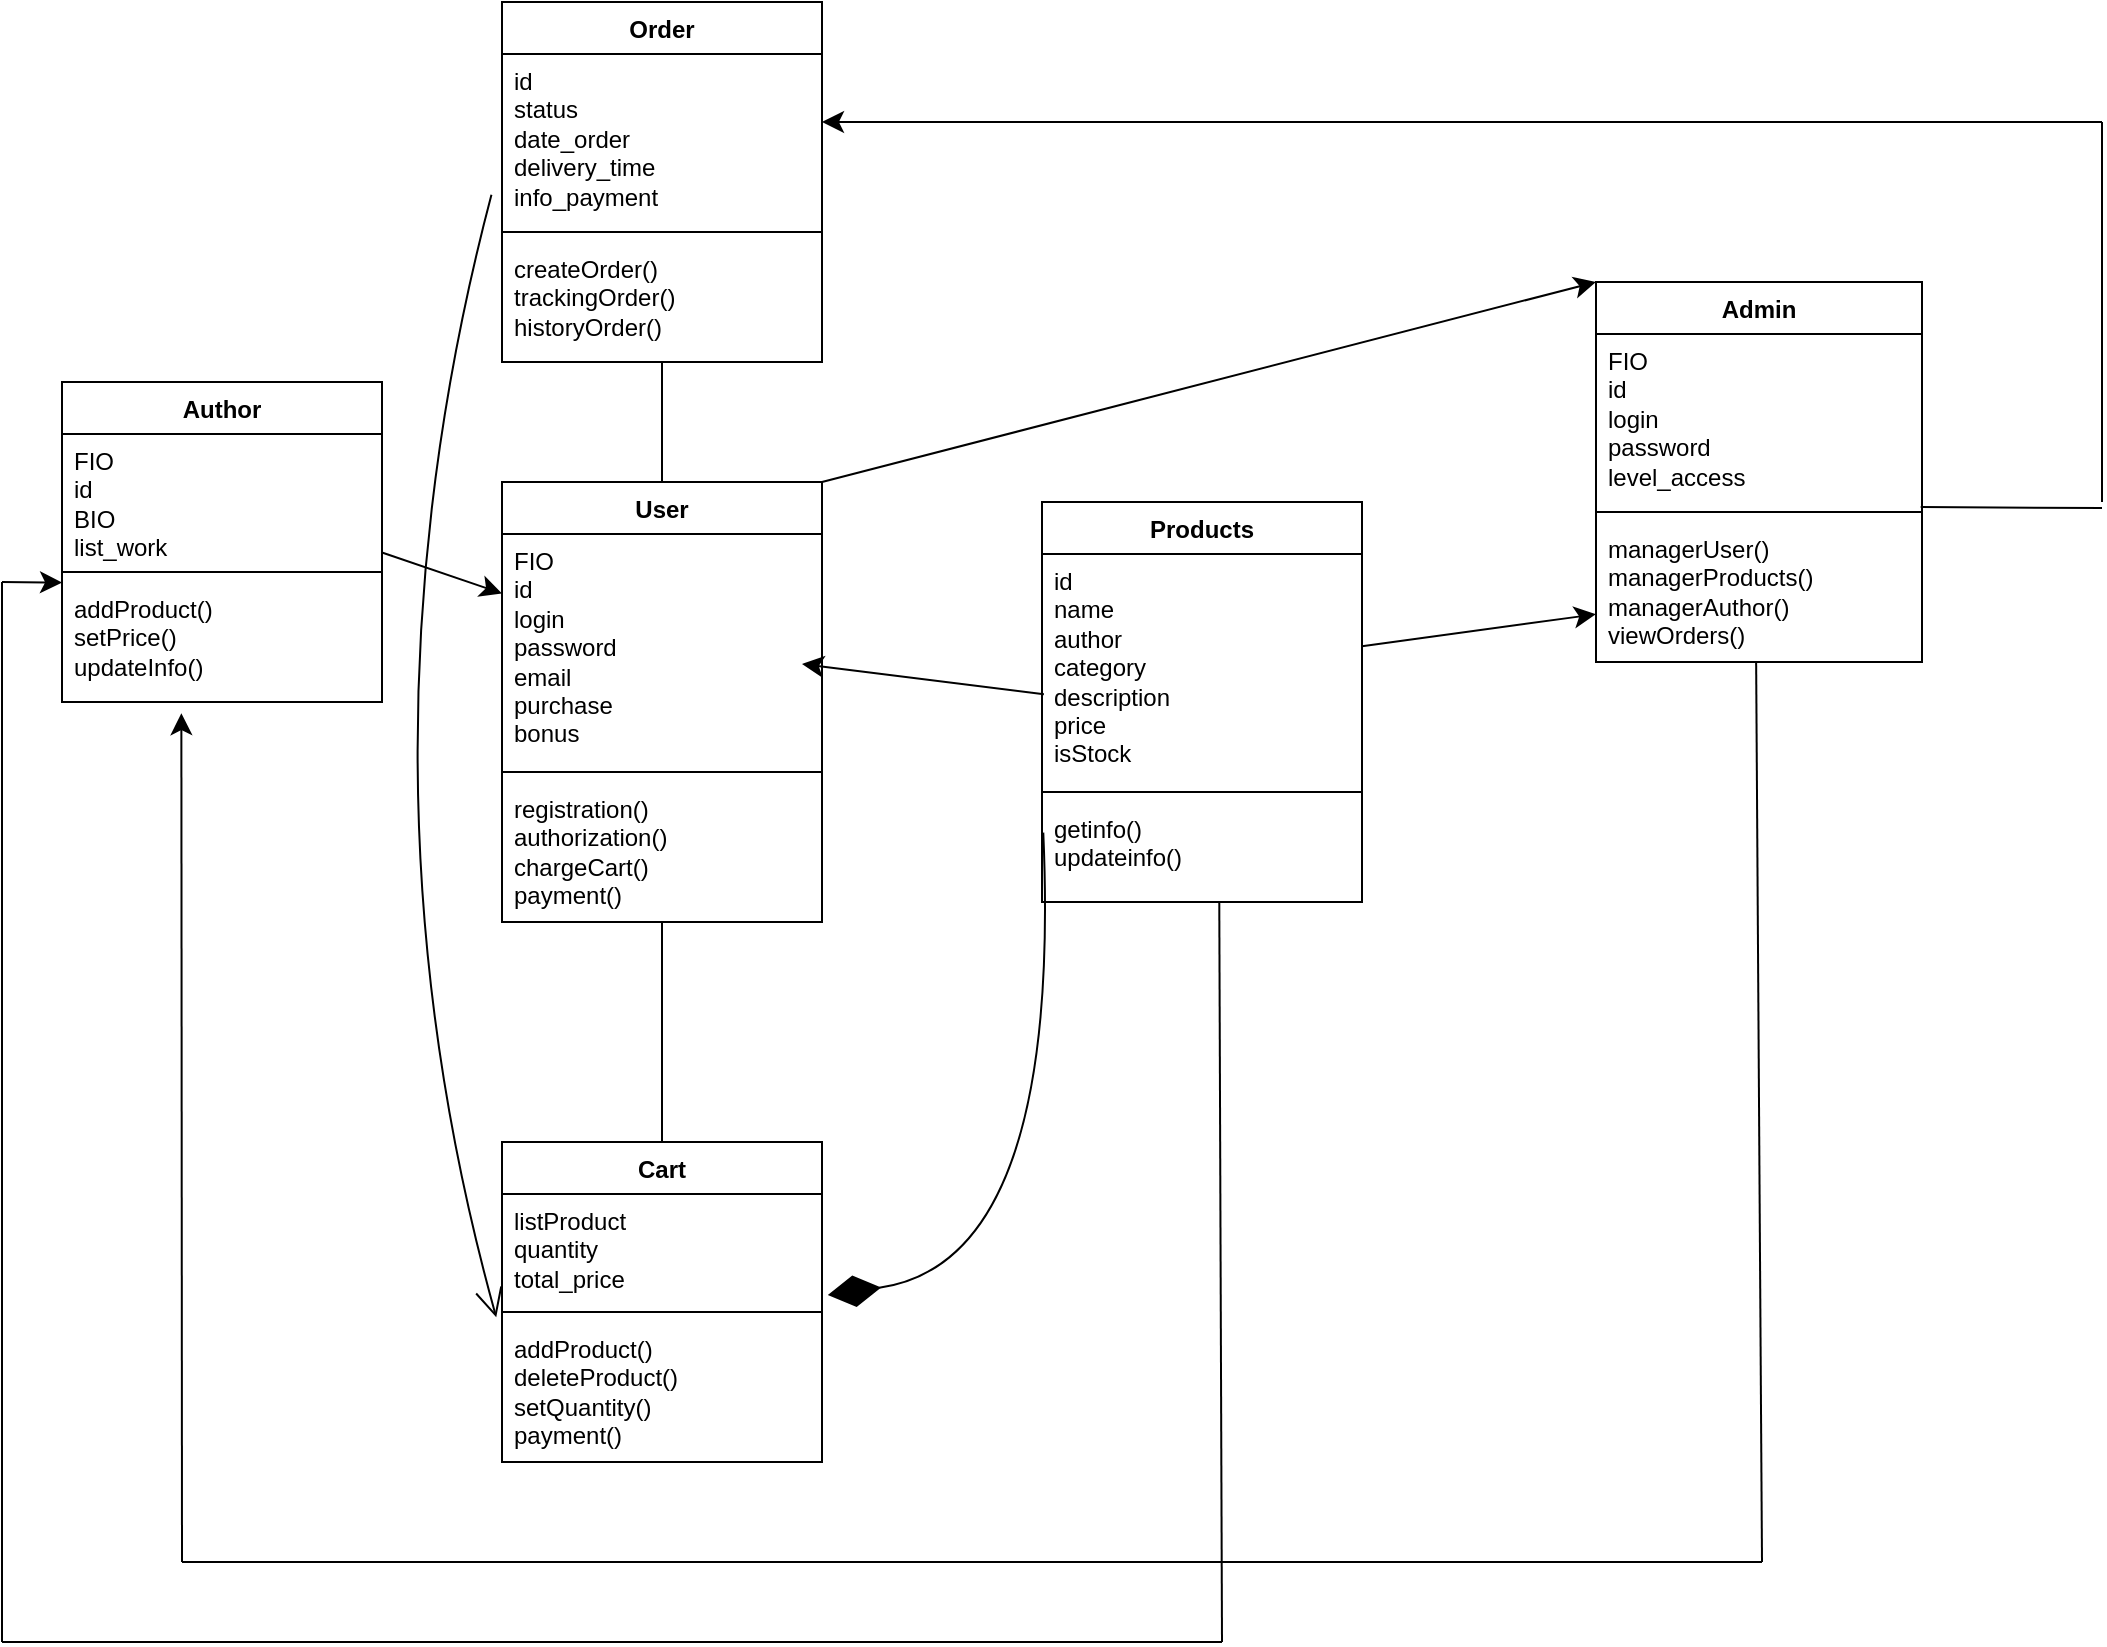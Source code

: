 <mxfile version="24.6.4" type="github">
  <diagram name="Страница — 1" id="VDZSmeSXkAvrDKCOVdHw">
    <mxGraphModel dx="1713" dy="1095" grid="1" gridSize="10" guides="1" tooltips="1" connect="1" arrows="1" fold="1" page="1" pageScale="1" pageWidth="827" pageHeight="1169" math="0" shadow="0">
      <root>
        <mxCell id="0" />
        <mxCell id="1" parent="0" />
        <mxCell id="7gXbQuAfjd_cv0Ir8azA-43" value="" style="edgeStyle=none;curved=1;rounded=0;orthogonalLoop=1;jettySize=auto;html=1;fontSize=12;startSize=8;endSize=8;" edge="1" parent="1" source="7gXbQuAfjd_cv0Ir8azA-5" target="7gXbQuAfjd_cv0Ir8azA-14">
          <mxGeometry relative="1" as="geometry" />
        </mxCell>
        <mxCell id="7gXbQuAfjd_cv0Ir8azA-5" value="&lt;font style=&quot;vertical-align: inherit;&quot;&gt;&lt;font style=&quot;vertical-align: inherit;&quot;&gt;Order&lt;/font&gt;&lt;/font&gt;" style="swimlane;fontStyle=1;align=center;verticalAlign=top;childLayout=stackLayout;horizontal=1;startSize=26;horizontalStack=0;resizeParent=1;resizeParentMax=0;resizeLast=0;collapsible=1;marginBottom=0;whiteSpace=wrap;html=1;" vertex="1" parent="1">
          <mxGeometry x="280" y="100" width="160" height="180" as="geometry">
            <mxRectangle x="440" y="210" width="100" height="30" as="alternateBounds" />
          </mxGeometry>
        </mxCell>
        <mxCell id="7gXbQuAfjd_cv0Ir8azA-6" value="id&lt;div&gt;status&lt;/div&gt;&lt;div&gt;date_order&lt;/div&gt;&lt;div&gt;delivery_time&lt;/div&gt;&lt;div&gt;info_payment&lt;/div&gt;" style="text;strokeColor=none;fillColor=none;align=left;verticalAlign=top;spacingLeft=4;spacingRight=4;overflow=hidden;rotatable=0;points=[[0,0.5],[1,0.5]];portConstraint=eastwest;whiteSpace=wrap;html=1;" vertex="1" parent="7gXbQuAfjd_cv0Ir8azA-5">
          <mxGeometry y="26" width="160" height="84" as="geometry" />
        </mxCell>
        <mxCell id="7gXbQuAfjd_cv0Ir8azA-7" value="" style="line;strokeWidth=1;fillColor=none;align=left;verticalAlign=middle;spacingTop=-1;spacingLeft=3;spacingRight=3;rotatable=0;labelPosition=right;points=[];portConstraint=eastwest;strokeColor=inherit;" vertex="1" parent="7gXbQuAfjd_cv0Ir8azA-5">
          <mxGeometry y="110" width="160" height="10" as="geometry" />
        </mxCell>
        <mxCell id="7gXbQuAfjd_cv0Ir8azA-8" value="&lt;font style=&quot;vertical-align: inherit;&quot;&gt;&lt;font style=&quot;vertical-align: inherit;&quot;&gt;&lt;font style=&quot;vertical-align: inherit;&quot;&gt;&lt;font style=&quot;vertical-align: inherit;&quot;&gt;createOrder()&lt;/font&gt;&lt;/font&gt;&lt;/font&gt;&lt;/font&gt;&lt;div&gt;&lt;font style=&quot;vertical-align: inherit;&quot;&gt;&lt;font style=&quot;vertical-align: inherit;&quot;&gt;&lt;font style=&quot;vertical-align: inherit;&quot;&gt;&lt;font style=&quot;vertical-align: inherit;&quot;&gt;trackingOrder()&lt;/font&gt;&lt;/font&gt;&lt;/font&gt;&lt;/font&gt;&lt;/div&gt;&lt;div&gt;&lt;font style=&quot;vertical-align: inherit;&quot;&gt;&lt;font style=&quot;vertical-align: inherit;&quot;&gt;&lt;font style=&quot;vertical-align: inherit;&quot;&gt;&lt;font style=&quot;vertical-align: inherit;&quot;&gt;historyOrder()&lt;/font&gt;&lt;/font&gt;&lt;/font&gt;&lt;/font&gt;&lt;/div&gt;" style="text;strokeColor=none;fillColor=none;align=left;verticalAlign=top;spacingLeft=4;spacingRight=4;overflow=hidden;rotatable=0;points=[[0,0.5],[1,0.5]];portConstraint=eastwest;whiteSpace=wrap;html=1;" vertex="1" parent="7gXbQuAfjd_cv0Ir8azA-5">
          <mxGeometry y="120" width="160" height="60" as="geometry" />
        </mxCell>
        <mxCell id="7gXbQuAfjd_cv0Ir8azA-9" value="&lt;font style=&quot;vertical-align: inherit;&quot;&gt;&lt;font style=&quot;vertical-align: inherit;&quot;&gt;Author&lt;/font&gt;&lt;/font&gt;" style="swimlane;fontStyle=1;align=center;verticalAlign=top;childLayout=stackLayout;horizontal=1;startSize=26;horizontalStack=0;resizeParent=1;resizeParentMax=0;resizeLast=0;collapsible=1;marginBottom=0;whiteSpace=wrap;html=1;" vertex="1" parent="1">
          <mxGeometry x="60" y="290" width="160" height="160" as="geometry">
            <mxRectangle x="440" y="210" width="100" height="30" as="alternateBounds" />
          </mxGeometry>
        </mxCell>
        <mxCell id="7gXbQuAfjd_cv0Ir8azA-10" value="FIO&lt;div&gt;id&lt;/div&gt;&lt;div&gt;BIO&lt;/div&gt;&lt;div&gt;list_work&lt;/div&gt;" style="text;strokeColor=none;fillColor=none;align=left;verticalAlign=top;spacingLeft=4;spacingRight=4;overflow=hidden;rotatable=0;points=[[0,0.5],[1,0.5]];portConstraint=eastwest;whiteSpace=wrap;html=1;" vertex="1" parent="7gXbQuAfjd_cv0Ir8azA-9">
          <mxGeometry y="26" width="160" height="64" as="geometry" />
        </mxCell>
        <mxCell id="7gXbQuAfjd_cv0Ir8azA-11" value="" style="line;strokeWidth=1;fillColor=none;align=left;verticalAlign=middle;spacingTop=-1;spacingLeft=3;spacingRight=3;rotatable=0;labelPosition=right;points=[];portConstraint=eastwest;strokeColor=inherit;" vertex="1" parent="7gXbQuAfjd_cv0Ir8azA-9">
          <mxGeometry y="90" width="160" height="10" as="geometry" />
        </mxCell>
        <mxCell id="7gXbQuAfjd_cv0Ir8azA-12" value="addProduct()&lt;div&gt;setPrice()&lt;/div&gt;&lt;div&gt;updateInfo()&lt;/div&gt;" style="text;strokeColor=none;fillColor=none;align=left;verticalAlign=top;spacingLeft=4;spacingRight=4;overflow=hidden;rotatable=0;points=[[0,0.5],[1,0.5]];portConstraint=eastwest;whiteSpace=wrap;html=1;" vertex="1" parent="7gXbQuAfjd_cv0Ir8azA-9">
          <mxGeometry y="100" width="160" height="60" as="geometry" />
        </mxCell>
        <mxCell id="7gXbQuAfjd_cv0Ir8azA-32" value="" style="edgeStyle=none;curved=1;rounded=0;orthogonalLoop=1;jettySize=auto;html=1;fontSize=12;startSize=8;endSize=8;" edge="1" parent="1" source="7gXbQuAfjd_cv0Ir8azA-13" target="7gXbQuAfjd_cv0Ir8azA-22">
          <mxGeometry relative="1" as="geometry" />
        </mxCell>
        <mxCell id="7gXbQuAfjd_cv0Ir8azA-36" style="edgeStyle=none;curved=1;rounded=0;orthogonalLoop=1;jettySize=auto;html=1;exitX=1;exitY=0;exitDx=0;exitDy=0;fontSize=12;startSize=8;endSize=8;entryX=0;entryY=0;entryDx=0;entryDy=0;" edge="1" parent="1" source="7gXbQuAfjd_cv0Ir8azA-13" target="7gXbQuAfjd_cv0Ir8azA-25">
          <mxGeometry relative="1" as="geometry">
            <mxPoint x="450" y="320" as="targetPoint" />
          </mxGeometry>
        </mxCell>
        <mxCell id="7gXbQuAfjd_cv0Ir8azA-13" value="&lt;font style=&quot;vertical-align: inherit;&quot;&gt;&lt;font style=&quot;vertical-align: inherit;&quot;&gt;User&lt;/font&gt;&lt;/font&gt;" style="swimlane;fontStyle=1;align=center;verticalAlign=top;childLayout=stackLayout;horizontal=1;startSize=26;horizontalStack=0;resizeParent=1;resizeParentMax=0;resizeLast=0;collapsible=1;marginBottom=0;whiteSpace=wrap;html=1;" vertex="1" parent="1">
          <mxGeometry x="280" y="340" width="160" height="220" as="geometry">
            <mxRectangle x="440" y="210" width="100" height="30" as="alternateBounds" />
          </mxGeometry>
        </mxCell>
        <mxCell id="7gXbQuAfjd_cv0Ir8azA-14" value="FIO&lt;div&gt;id&lt;/div&gt;&lt;div&gt;login&lt;/div&gt;&lt;div&gt;password&lt;/div&gt;&lt;div&gt;email&lt;/div&gt;&lt;div&gt;purchase&lt;/div&gt;&lt;div&gt;bonus&lt;/div&gt;" style="text;strokeColor=none;fillColor=none;align=left;verticalAlign=top;spacingLeft=4;spacingRight=4;overflow=hidden;rotatable=0;points=[[0,0.5],[1,0.5]];portConstraint=eastwest;whiteSpace=wrap;html=1;" vertex="1" parent="7gXbQuAfjd_cv0Ir8azA-13">
          <mxGeometry y="26" width="160" height="114" as="geometry" />
        </mxCell>
        <mxCell id="7gXbQuAfjd_cv0Ir8azA-34" value="" style="edgeStyle=none;curved=1;rounded=0;orthogonalLoop=1;jettySize=auto;html=1;fontSize=12;startSize=8;endSize=8;exitX=0.006;exitY=0.615;exitDx=0;exitDy=0;exitPerimeter=0;" edge="1" parent="7gXbQuAfjd_cv0Ir8azA-13" source="7gXbQuAfjd_cv0Ir8azA-18">
          <mxGeometry relative="1" as="geometry">
            <mxPoint x="260" y="102" as="sourcePoint" />
            <mxPoint x="150" y="91" as="targetPoint" />
          </mxGeometry>
        </mxCell>
        <mxCell id="7gXbQuAfjd_cv0Ir8azA-15" value="" style="line;strokeWidth=1;fillColor=none;align=left;verticalAlign=middle;spacingTop=-1;spacingLeft=3;spacingRight=3;rotatable=0;labelPosition=right;points=[];portConstraint=eastwest;strokeColor=inherit;" vertex="1" parent="7gXbQuAfjd_cv0Ir8azA-13">
          <mxGeometry y="140" width="160" height="10" as="geometry" />
        </mxCell>
        <mxCell id="7gXbQuAfjd_cv0Ir8azA-16" value="registration()&lt;div&gt;authorization()&lt;/div&gt;&lt;div&gt;chargeCart()&lt;/div&gt;&lt;div&gt;payment()&lt;/div&gt;" style="text;strokeColor=none;fillColor=none;align=left;verticalAlign=top;spacingLeft=4;spacingRight=4;overflow=hidden;rotatable=0;points=[[0,0.5],[1,0.5]];portConstraint=eastwest;whiteSpace=wrap;html=1;" vertex="1" parent="7gXbQuAfjd_cv0Ir8azA-13">
          <mxGeometry y="150" width="160" height="70" as="geometry" />
        </mxCell>
        <mxCell id="7gXbQuAfjd_cv0Ir8azA-17" value="&lt;font style=&quot;vertical-align: inherit;&quot;&gt;&lt;font style=&quot;vertical-align: inherit;&quot;&gt;Products&lt;/font&gt;&lt;/font&gt;" style="swimlane;fontStyle=1;align=center;verticalAlign=top;childLayout=stackLayout;horizontal=1;startSize=26;horizontalStack=0;resizeParent=1;resizeParentMax=0;resizeLast=0;collapsible=1;marginBottom=0;whiteSpace=wrap;html=1;" vertex="1" parent="1">
          <mxGeometry x="550" y="350" width="160" height="200" as="geometry">
            <mxRectangle x="440" y="210" width="100" height="30" as="alternateBounds" />
          </mxGeometry>
        </mxCell>
        <mxCell id="7gXbQuAfjd_cv0Ir8azA-18" value="id&lt;div&gt;name&lt;/div&gt;&lt;div&gt;author&lt;/div&gt;&lt;div&gt;category&lt;/div&gt;&lt;div&gt;description&lt;/div&gt;&lt;div&gt;price&lt;/div&gt;&lt;div&gt;isStock&lt;/div&gt;" style="text;strokeColor=none;fillColor=none;align=left;verticalAlign=top;spacingLeft=4;spacingRight=4;overflow=hidden;rotatable=0;points=[[0,0.5],[1,0.5]];portConstraint=eastwest;whiteSpace=wrap;html=1;" vertex="1" parent="7gXbQuAfjd_cv0Ir8azA-17">
          <mxGeometry y="26" width="160" height="114" as="geometry" />
        </mxCell>
        <mxCell id="7gXbQuAfjd_cv0Ir8azA-19" value="" style="line;strokeWidth=1;fillColor=none;align=left;verticalAlign=middle;spacingTop=-1;spacingLeft=3;spacingRight=3;rotatable=0;labelPosition=right;points=[];portConstraint=eastwest;strokeColor=inherit;" vertex="1" parent="7gXbQuAfjd_cv0Ir8azA-17">
          <mxGeometry y="140" width="160" height="10" as="geometry" />
        </mxCell>
        <mxCell id="7gXbQuAfjd_cv0Ir8azA-20" value="getinfo()&lt;div&gt;updateinfo()&lt;/div&gt;" style="text;strokeColor=none;fillColor=none;align=left;verticalAlign=top;spacingLeft=4;spacingRight=4;overflow=hidden;rotatable=0;points=[[0,0.5],[1,0.5]];portConstraint=eastwest;whiteSpace=wrap;html=1;" vertex="1" parent="7gXbQuAfjd_cv0Ir8azA-17">
          <mxGeometry y="150" width="160" height="50" as="geometry" />
        </mxCell>
        <mxCell id="7gXbQuAfjd_cv0Ir8azA-21" value="&lt;font style=&quot;vertical-align: inherit;&quot;&gt;&lt;font style=&quot;vertical-align: inherit;&quot;&gt;Cart&lt;/font&gt;&lt;/font&gt;" style="swimlane;fontStyle=1;align=center;verticalAlign=top;childLayout=stackLayout;horizontal=1;startSize=26;horizontalStack=0;resizeParent=1;resizeParentMax=0;resizeLast=0;collapsible=1;marginBottom=0;whiteSpace=wrap;html=1;" vertex="1" parent="1">
          <mxGeometry x="280" y="670" width="160" height="160" as="geometry">
            <mxRectangle x="440" y="210" width="100" height="30" as="alternateBounds" />
          </mxGeometry>
        </mxCell>
        <mxCell id="7gXbQuAfjd_cv0Ir8azA-22" value="listProduct&lt;div&gt;quantity&lt;/div&gt;&lt;div&gt;total_price&lt;/div&gt;" style="text;strokeColor=none;fillColor=none;align=left;verticalAlign=top;spacingLeft=4;spacingRight=4;overflow=hidden;rotatable=0;points=[[0,0.5],[1,0.5]];portConstraint=eastwest;whiteSpace=wrap;html=1;" vertex="1" parent="7gXbQuAfjd_cv0Ir8azA-21">
          <mxGeometry y="26" width="160" height="54" as="geometry" />
        </mxCell>
        <mxCell id="7gXbQuAfjd_cv0Ir8azA-23" value="" style="line;strokeWidth=1;fillColor=none;align=left;verticalAlign=middle;spacingTop=-1;spacingLeft=3;spacingRight=3;rotatable=0;labelPosition=right;points=[];portConstraint=eastwest;strokeColor=inherit;" vertex="1" parent="7gXbQuAfjd_cv0Ir8azA-21">
          <mxGeometry y="80" width="160" height="10" as="geometry" />
        </mxCell>
        <mxCell id="7gXbQuAfjd_cv0Ir8azA-24" value="addProduct()&lt;div&gt;deleteProduct()&lt;/div&gt;&lt;div&gt;setQuantity()&lt;/div&gt;&lt;div&gt;payment()&lt;/div&gt;" style="text;strokeColor=none;fillColor=none;align=left;verticalAlign=top;spacingLeft=4;spacingRight=4;overflow=hidden;rotatable=0;points=[[0,0.5],[1,0.5]];portConstraint=eastwest;whiteSpace=wrap;html=1;" vertex="1" parent="7gXbQuAfjd_cv0Ir8azA-21">
          <mxGeometry y="90" width="160" height="70" as="geometry" />
        </mxCell>
        <mxCell id="7gXbQuAfjd_cv0Ir8azA-25" value="&lt;font style=&quot;vertical-align: inherit;&quot;&gt;&lt;font style=&quot;vertical-align: inherit;&quot;&gt;Admin&lt;/font&gt;&lt;/font&gt;" style="swimlane;fontStyle=1;align=center;verticalAlign=top;childLayout=stackLayout;horizontal=1;startSize=26;horizontalStack=0;resizeParent=1;resizeParentMax=0;resizeLast=0;collapsible=1;marginBottom=0;whiteSpace=wrap;html=1;" vertex="1" parent="1">
          <mxGeometry x="827" y="240" width="163" height="190" as="geometry">
            <mxRectangle x="440" y="210" width="100" height="30" as="alternateBounds" />
          </mxGeometry>
        </mxCell>
        <mxCell id="7gXbQuAfjd_cv0Ir8azA-26" value="FIO&lt;div&gt;id&lt;/div&gt;&lt;div&gt;login&lt;/div&gt;&lt;div&gt;password&lt;/div&gt;&lt;div&gt;level_access&lt;/div&gt;" style="text;strokeColor=none;fillColor=none;align=left;verticalAlign=top;spacingLeft=4;spacingRight=4;overflow=hidden;rotatable=0;points=[[0,0.5],[1,0.5]];portConstraint=eastwest;whiteSpace=wrap;html=1;" vertex="1" parent="7gXbQuAfjd_cv0Ir8azA-25">
          <mxGeometry y="26" width="163" height="84" as="geometry" />
        </mxCell>
        <mxCell id="7gXbQuAfjd_cv0Ir8azA-27" value="" style="line;strokeWidth=1;fillColor=none;align=left;verticalAlign=middle;spacingTop=-1;spacingLeft=3;spacingRight=3;rotatable=0;labelPosition=right;points=[];portConstraint=eastwest;strokeColor=inherit;" vertex="1" parent="7gXbQuAfjd_cv0Ir8azA-25">
          <mxGeometry y="110" width="163" height="10" as="geometry" />
        </mxCell>
        <mxCell id="7gXbQuAfjd_cv0Ir8azA-28" value="managerUser()&lt;div&gt;managerProducts()&lt;/div&gt;&lt;div&gt;managerAuthor()&lt;/div&gt;&lt;div&gt;viewOrders()&lt;/div&gt;" style="text;strokeColor=none;fillColor=none;align=left;verticalAlign=top;spacingLeft=4;spacingRight=4;overflow=hidden;rotatable=0;points=[[0,0.5],[1,0.5]];portConstraint=eastwest;whiteSpace=wrap;html=1;" vertex="1" parent="7gXbQuAfjd_cv0Ir8azA-25">
          <mxGeometry y="120" width="163" height="70" as="geometry" />
        </mxCell>
        <mxCell id="7gXbQuAfjd_cv0Ir8azA-33" value="" style="edgeStyle=none;curved=1;rounded=0;orthogonalLoop=1;jettySize=auto;html=1;fontSize=12;startSize=8;endSize=8;" edge="1" parent="1" source="7gXbQuAfjd_cv0Ir8azA-10" target="7gXbQuAfjd_cv0Ir8azA-14">
          <mxGeometry relative="1" as="geometry" />
        </mxCell>
        <mxCell id="7gXbQuAfjd_cv0Ir8azA-35" value="" style="endArrow=diamondThin;endFill=1;endSize=24;html=1;rounded=0;fontSize=12;curved=1;entryX=1.018;entryY=0.935;entryDx=0;entryDy=0;entryPerimeter=0;exitX=0.004;exitY=0.306;exitDx=0;exitDy=0;exitPerimeter=0;" edge="1" parent="1" source="7gXbQuAfjd_cv0Ir8azA-20" target="7gXbQuAfjd_cv0Ir8azA-22">
          <mxGeometry width="160" relative="1" as="geometry">
            <mxPoint x="414" y="620" as="sourcePoint" />
            <mxPoint x="574" y="620" as="targetPoint" />
            <Array as="points">
              <mxPoint x="560" y="730" />
            </Array>
          </mxGeometry>
        </mxCell>
        <mxCell id="7gXbQuAfjd_cv0Ir8azA-39" value="" style="edgeStyle=none;curved=1;rounded=0;orthogonalLoop=1;jettySize=auto;html=1;fontSize=12;startSize=8;endSize=8;entryX=0.373;entryY=1.093;entryDx=0;entryDy=0;entryPerimeter=0;" edge="1" parent="1" target="7gXbQuAfjd_cv0Ir8azA-12">
          <mxGeometry relative="1" as="geometry">
            <mxPoint x="120" y="880" as="sourcePoint" />
            <mxPoint x="-240.005" y="630" as="targetPoint" />
          </mxGeometry>
        </mxCell>
        <mxCell id="7gXbQuAfjd_cv0Ir8azA-42" value="" style="edgeStyle=none;curved=1;rounded=0;orthogonalLoop=1;jettySize=auto;html=1;fontSize=12;startSize=8;endSize=8;" edge="1" parent="1">
          <mxGeometry relative="1" as="geometry">
            <mxPoint x="1080" y="160" as="sourcePoint" />
            <mxPoint x="440" y="160" as="targetPoint" />
          </mxGeometry>
        </mxCell>
        <mxCell id="7gXbQuAfjd_cv0Ir8azA-44" value="" style="endArrow=open;endFill=1;endSize=12;html=1;rounded=0;fontSize=12;curved=1;exitX=-0.033;exitY=0.838;exitDx=0;exitDy=0;exitPerimeter=0;entryX=-0.018;entryY=-0.034;entryDx=0;entryDy=0;entryPerimeter=0;" edge="1" parent="1" source="7gXbQuAfjd_cv0Ir8azA-6" target="7gXbQuAfjd_cv0Ir8azA-24">
          <mxGeometry width="160" relative="1" as="geometry">
            <mxPoint x="80" y="140" as="sourcePoint" />
            <mxPoint x="240" y="140" as="targetPoint" />
            <Array as="points">
              <mxPoint x="200" y="480" />
            </Array>
          </mxGeometry>
        </mxCell>
        <mxCell id="7gXbQuAfjd_cv0Ir8azA-48" value="" style="edgeStyle=none;curved=1;rounded=0;orthogonalLoop=1;jettySize=auto;html=1;fontSize=12;startSize=8;endSize=8;entryX=-0.016;entryY=1.192;entryDx=0;entryDy=0;entryPerimeter=0;" edge="1" parent="1">
          <mxGeometry relative="1" as="geometry">
            <mxPoint x="30" y="390" as="sourcePoint" />
            <mxPoint x="60" y="390.288" as="targetPoint" />
          </mxGeometry>
        </mxCell>
        <mxCell id="7gXbQuAfjd_cv0Ir8azA-50" value="" style="edgeStyle=none;curved=1;rounded=0;orthogonalLoop=1;jettySize=auto;html=1;fontSize=12;startSize=8;endSize=8;" edge="1" parent="1" source="7gXbQuAfjd_cv0Ir8azA-18" target="7gXbQuAfjd_cv0Ir8azA-28">
          <mxGeometry relative="1" as="geometry" />
        </mxCell>
        <mxCell id="7gXbQuAfjd_cv0Ir8azA-53" value="" style="endArrow=none;html=1;rounded=0;fontSize=12;startSize=8;endSize=8;curved=1;exitX=0.996;exitY=1.03;exitDx=0;exitDy=0;exitPerimeter=0;" edge="1" parent="1" source="7gXbQuAfjd_cv0Ir8azA-26">
          <mxGeometry width="50" height="50" relative="1" as="geometry">
            <mxPoint x="1020" y="330" as="sourcePoint" />
            <mxPoint x="1080" y="353" as="targetPoint" />
          </mxGeometry>
        </mxCell>
        <mxCell id="7gXbQuAfjd_cv0Ir8azA-54" value="" style="endArrow=none;html=1;rounded=0;fontSize=12;startSize=8;endSize=8;curved=1;" edge="1" parent="1">
          <mxGeometry width="50" height="50" relative="1" as="geometry">
            <mxPoint x="1080" y="350" as="sourcePoint" />
            <mxPoint x="1080" y="160" as="targetPoint" />
          </mxGeometry>
        </mxCell>
        <mxCell id="7gXbQuAfjd_cv0Ir8azA-55" value="" style="endArrow=none;html=1;rounded=0;fontSize=12;startSize=8;endSize=8;curved=1;exitX=0.996;exitY=1.03;exitDx=0;exitDy=0;exitPerimeter=0;" edge="1" parent="1">
          <mxGeometry width="50" height="50" relative="1" as="geometry">
            <mxPoint x="907.07" y="430" as="sourcePoint" />
            <mxPoint x="910" y="880" as="targetPoint" />
          </mxGeometry>
        </mxCell>
        <mxCell id="7gXbQuAfjd_cv0Ir8azA-56" value="" style="endArrow=none;html=1;rounded=0;fontSize=12;startSize=8;endSize=8;curved=1;" edge="1" parent="1">
          <mxGeometry width="50" height="50" relative="1" as="geometry">
            <mxPoint x="910" y="880" as="sourcePoint" />
            <mxPoint x="120" y="880" as="targetPoint" />
          </mxGeometry>
        </mxCell>
        <mxCell id="7gXbQuAfjd_cv0Ir8azA-57" value="" style="endArrow=none;html=1;rounded=0;fontSize=12;startSize=8;endSize=8;curved=1;" edge="1" parent="1">
          <mxGeometry width="50" height="50" relative="1" as="geometry">
            <mxPoint x="640" y="920" as="sourcePoint" />
            <mxPoint x="30" y="920" as="targetPoint" />
          </mxGeometry>
        </mxCell>
        <mxCell id="7gXbQuAfjd_cv0Ir8azA-58" value="" style="endArrow=none;html=1;rounded=0;fontSize=12;startSize=8;endSize=8;curved=1;exitX=0.554;exitY=1.004;exitDx=0;exitDy=0;exitPerimeter=0;" edge="1" parent="1" source="7gXbQuAfjd_cv0Ir8azA-20">
          <mxGeometry width="50" height="50" relative="1" as="geometry">
            <mxPoint x="600" y="570" as="sourcePoint" />
            <mxPoint x="640" y="920" as="targetPoint" />
          </mxGeometry>
        </mxCell>
        <mxCell id="7gXbQuAfjd_cv0Ir8azA-59" value="" style="endArrow=none;html=1;rounded=0;fontSize=12;startSize=8;endSize=8;curved=1;" edge="1" parent="1">
          <mxGeometry width="50" height="50" relative="1" as="geometry">
            <mxPoint x="30" y="390" as="sourcePoint" />
            <mxPoint x="30" y="920" as="targetPoint" />
          </mxGeometry>
        </mxCell>
      </root>
    </mxGraphModel>
  </diagram>
</mxfile>
